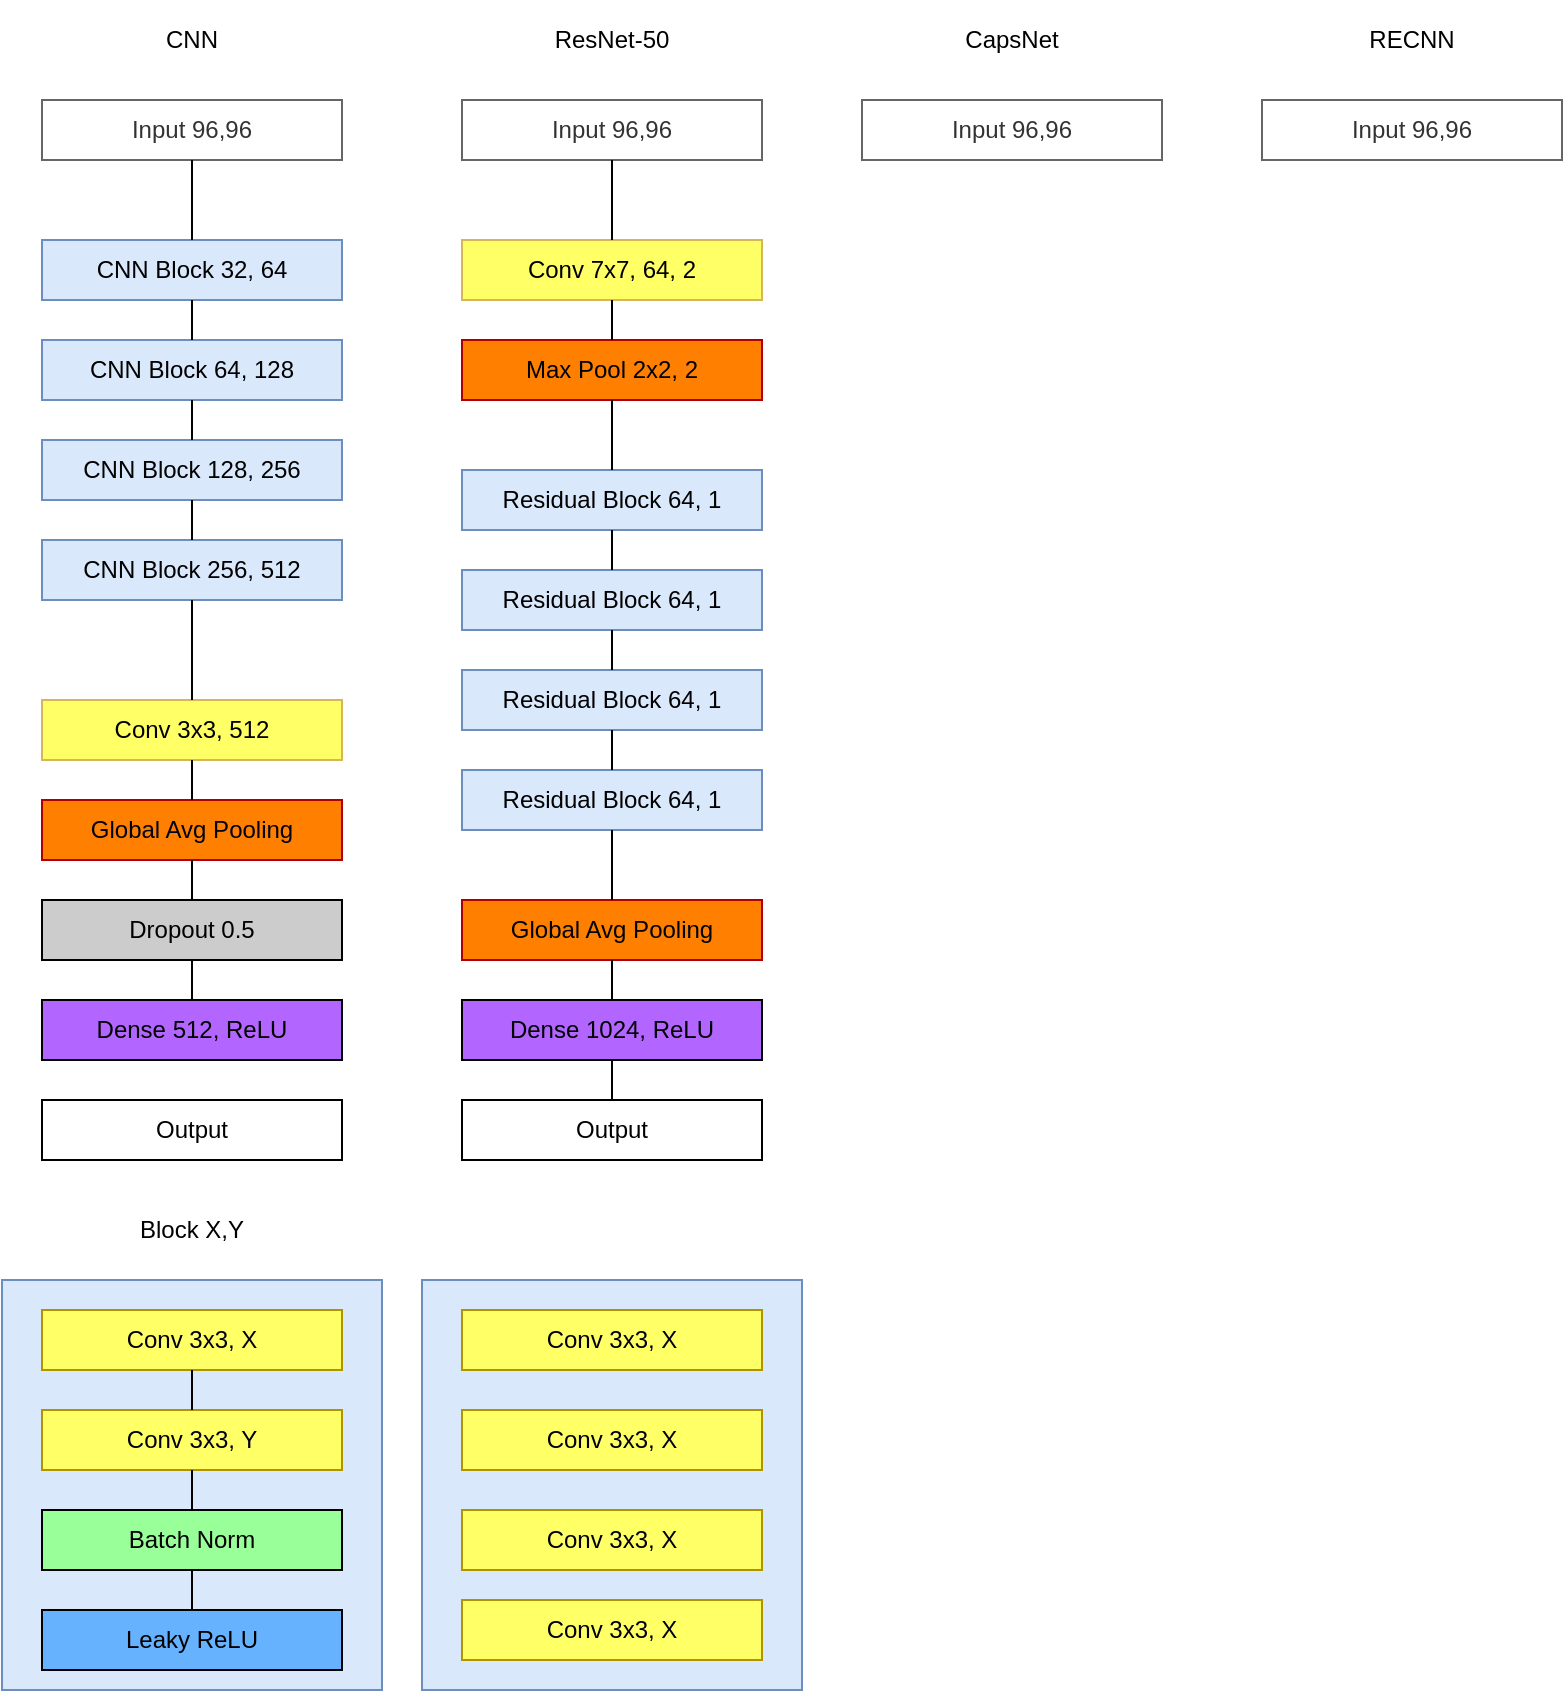 <mxfile version="10.6.9" type="github"><diagram id="hCHUxjAbMQkVVXDbxsOL" name="Page-1"><mxGraphModel dx="1327" dy="778" grid="1" gridSize="10" guides="1" tooltips="1" connect="1" arrows="1" fold="1" page="1" pageScale="1" pageWidth="850" pageHeight="1100" math="0" shadow="0"><root><mxCell id="0"/><mxCell id="1" parent="0"/><mxCell id="RbNNg4C07230pU2p2bVH-59" value="" style="rounded=0;whiteSpace=wrap;html=1;fillColor=#dae8fc;strokeColor=#6c8ebf;" parent="1" vertex="1"><mxGeometry x="10" y="680" width="190" height="205" as="geometry"/></mxCell><mxCell id="RbNNg4C07230pU2p2bVH-1" value="Input 96,96" style="text;html=1;strokeColor=#666666;fillColor=#FFFFFF;align=center;verticalAlign=middle;whiteSpace=wrap;rounded=0;fontColor=#333333;" parent="1" vertex="1"><mxGeometry x="30" y="90" width="150" height="30" as="geometry"/></mxCell><mxCell id="RbNNg4C07230pU2p2bVH-3" value="Input 96,96" style="text;html=1;strokeColor=#666666;fillColor=#FFFFFF;align=center;verticalAlign=middle;whiteSpace=wrap;rounded=0;fontColor=#333333;" parent="1" vertex="1"><mxGeometry x="240" y="90" width="150" height="30" as="geometry"/></mxCell><mxCell id="RbNNg4C07230pU2p2bVH-4" value="Input 96,96" style="text;html=1;strokeColor=#666666;fillColor=#FFFFFF;align=center;verticalAlign=middle;whiteSpace=wrap;rounded=0;fontColor=#333333;" parent="1" vertex="1"><mxGeometry x="440" y="90" width="150" height="30" as="geometry"/></mxCell><mxCell id="RbNNg4C07230pU2p2bVH-5" value="CNN" style="text;html=1;strokeColor=none;fillColor=none;align=center;verticalAlign=middle;whiteSpace=wrap;rounded=0;" parent="1" vertex="1"><mxGeometry x="30" y="40" width="150" height="40" as="geometry"/></mxCell><mxCell id="RbNNg4C07230pU2p2bVH-9" value="ResNet-50" style="text;html=1;strokeColor=none;fillColor=none;align=center;verticalAlign=middle;whiteSpace=wrap;rounded=0;" parent="1" vertex="1"><mxGeometry x="240" y="40" width="150" height="40" as="geometry"/></mxCell><mxCell id="RbNNg4C07230pU2p2bVH-10" value="CapsNet" style="text;html=1;strokeColor=none;fillColor=none;align=center;verticalAlign=middle;whiteSpace=wrap;rounded=0;" parent="1" vertex="1"><mxGeometry x="440" y="40" width="150" height="40" as="geometry"/></mxCell><mxCell id="RbNNg4C07230pU2p2bVH-11" value="Input 96,96" style="text;html=1;strokeColor=#666666;fillColor=#FFFFFF;align=center;verticalAlign=middle;whiteSpace=wrap;rounded=0;fontColor=#333333;" parent="1" vertex="1"><mxGeometry x="640" y="90" width="150" height="30" as="geometry"/></mxCell><mxCell id="RbNNg4C07230pU2p2bVH-12" value="RECNN" style="text;html=1;strokeColor=none;fillColor=none;align=center;verticalAlign=middle;whiteSpace=wrap;rounded=0;" parent="1" vertex="1"><mxGeometry x="640" y="40" width="150" height="40" as="geometry"/></mxCell><mxCell id="RbNNg4C07230pU2p2bVH-14" value="&lt;font color=&quot;#00000F&quot;&gt;Conv 3x3, X&lt;/font&gt;" style="rounded=0;whiteSpace=wrap;html=1;fillColor=#FFFF66;strokeColor=#B09500;fontColor=#ffffff;" parent="1" vertex="1"><mxGeometry x="30" y="695" width="150" height="30" as="geometry"/></mxCell><mxCell id="RbNNg4C07230pU2p2bVH-20" value="&lt;font color=&quot;#00000F&quot;&gt;Conv 3x3, Y&lt;/font&gt;" style="rounded=0;whiteSpace=wrap;html=1;fillColor=#FFFF66;strokeColor=#B09500;fontColor=#ffffff;" parent="1" vertex="1"><mxGeometry x="30" y="745" width="150" height="30" as="geometry"/></mxCell><mxCell id="RbNNg4C07230pU2p2bVH-21" value="" style="endArrow=none;html=1;entryX=0.5;entryY=1;entryDx=0;entryDy=0;exitX=0.5;exitY=0;exitDx=0;exitDy=0;" parent="1" source="RbNNg4C07230pU2p2bVH-20" target="RbNNg4C07230pU2p2bVH-14" edge="1"><mxGeometry width="50" height="50" relative="1" as="geometry"><mxPoint x="115" y="705" as="sourcePoint"/><mxPoint x="115" y="675" as="targetPoint"/></mxGeometry></mxCell><mxCell id="RbNNg4C07230pU2p2bVH-22" value="Batch Norm" style="rounded=0;whiteSpace=wrap;html=1;fillColor=#99FF99;" parent="1" vertex="1"><mxGeometry x="30" y="795" width="150" height="30" as="geometry"/></mxCell><mxCell id="RbNNg4C07230pU2p2bVH-24" value="" style="endArrow=none;html=1;entryX=0.5;entryY=1;entryDx=0;entryDy=0;exitX=0.5;exitY=0;exitDx=0;exitDy=0;" parent="1" target="RbNNg4C07230pU2p2bVH-22" edge="1"><mxGeometry width="50" height="50" relative="1" as="geometry"><mxPoint x="105" y="845" as="sourcePoint"/><mxPoint x="115" y="775" as="targetPoint"/></mxGeometry></mxCell><mxCell id="RbNNg4C07230pU2p2bVH-25" value="" style="endArrow=none;html=1;entryX=0.5;entryY=1;entryDx=0;entryDy=0;" parent="1" target="RbNNg4C07230pU2p2bVH-20" edge="1"><mxGeometry width="50" height="50" relative="1" as="geometry"><mxPoint x="105" y="795" as="sourcePoint"/><mxPoint x="115" y="835" as="targetPoint"/></mxGeometry></mxCell><mxCell id="RbNNg4C07230pU2p2bVH-47" value="CNN Block 32, 64" style="rounded=0;whiteSpace=wrap;html=1;fillColor=#dae8fc;strokeColor=#6c8ebf;" parent="1" vertex="1"><mxGeometry x="30" y="160" width="150" height="30" as="geometry"/></mxCell><mxCell id="RbNNg4C07230pU2p2bVH-48" value="CNN Block 64, 128" style="rounded=0;whiteSpace=wrap;html=1;fillColor=#dae8fc;strokeColor=#6c8ebf;" parent="1" vertex="1"><mxGeometry x="30" y="210" width="150" height="30" as="geometry"/></mxCell><mxCell id="RbNNg4C07230pU2p2bVH-49" value="CNN Block 128, 256" style="rounded=0;whiteSpace=wrap;html=1;fillColor=#dae8fc;strokeColor=#6c8ebf;" parent="1" vertex="1"><mxGeometry x="30" y="260" width="150" height="30" as="geometry"/></mxCell><mxCell id="RbNNg4C07230pU2p2bVH-51" value="Conv 3x3, 512" style="rounded=0;whiteSpace=wrap;html=1;fillColor=#FFFF66;strokeColor=#D6B656;" parent="1" vertex="1"><mxGeometry x="30" y="390" width="150" height="30" as="geometry"/></mxCell><mxCell id="RbNNg4C07230pU2p2bVH-52" value="&lt;font color=&quot;#00000F&quot;&gt;Global Avg Pooling&lt;/font&gt;" style="rounded=0;whiteSpace=wrap;html=1;fillColor=#FF8000;strokeColor=#B20000;fontColor=#ffffff;" parent="1" vertex="1"><mxGeometry x="30" y="440" width="150" height="30" as="geometry"/></mxCell><mxCell id="RbNNg4C07230pU2p2bVH-53" value="" style="endArrow=none;html=1;entryX=0.5;entryY=1;entryDx=0;entryDy=0;exitX=0.5;exitY=0;exitDx=0;exitDy=0;" parent="1" source="RbNNg4C07230pU2p2bVH-52" target="RbNNg4C07230pU2p2bVH-51" edge="1"><mxGeometry width="50" height="50" relative="1" as="geometry"><mxPoint x="115" y="400" as="sourcePoint"/><mxPoint x="115" y="370" as="targetPoint"/></mxGeometry></mxCell><mxCell id="RbNNg4C07230pU2p2bVH-54" value="Dropout 0.5" style="rounded=0;whiteSpace=wrap;html=1;fillColor=#CCCCCC;" parent="1" vertex="1"><mxGeometry x="30" y="490" width="150" height="30" as="geometry"/></mxCell><mxCell id="RbNNg4C07230pU2p2bVH-55" value="Dense 512, ReLU" style="rounded=0;whiteSpace=wrap;html=1;fillColor=#B266FF;gradientColor=none;" parent="1" vertex="1"><mxGeometry x="30" y="540" width="150" height="30" as="geometry"/></mxCell><mxCell id="RbNNg4C07230pU2p2bVH-56" value="" style="endArrow=none;html=1;entryX=0.5;entryY=1;entryDx=0;entryDy=0;exitX=0.5;exitY=0;exitDx=0;exitDy=0;" parent="1" source="RbNNg4C07230pU2p2bVH-55" target="RbNNg4C07230pU2p2bVH-54" edge="1"><mxGeometry width="50" height="50" relative="1" as="geometry"><mxPoint x="115" y="500" as="sourcePoint"/><mxPoint x="115" y="470" as="targetPoint"/></mxGeometry></mxCell><mxCell id="RbNNg4C07230pU2p2bVH-57" value="" style="endArrow=none;html=1;entryX=0.5;entryY=1;entryDx=0;entryDy=0;" parent="1" target="RbNNg4C07230pU2p2bVH-52" edge="1"><mxGeometry width="50" height="50" relative="1" as="geometry"><mxPoint x="105" y="490" as="sourcePoint"/><mxPoint x="115" y="530" as="targetPoint"/></mxGeometry></mxCell><mxCell id="RbNNg4C07230pU2p2bVH-58" value="Output" style="rounded=0;whiteSpace=wrap;html=1;fillColor=#FFFFFF;" parent="1" vertex="1"><mxGeometry x="30" y="590" width="150" height="30" as="geometry"/></mxCell><mxCell id="RbNNg4C07230pU2p2bVH-60" value="Block X,Y" style="text;html=1;strokeColor=none;fillColor=none;align=center;verticalAlign=middle;whiteSpace=wrap;rounded=0;" parent="1" vertex="1"><mxGeometry x="10" y="645" width="190" height="20" as="geometry"/></mxCell><mxCell id="RbNNg4C07230pU2p2bVH-61" value="" style="endArrow=none;html=1;entryX=0.5;entryY=1;entryDx=0;entryDy=0;exitX=0.5;exitY=0;exitDx=0;exitDy=0;" parent="1" source="RbNNg4C07230pU2p2bVH-47" target="RbNNg4C07230pU2p2bVH-1" edge="1"><mxGeometry width="50" height="50" relative="1" as="geometry"><mxPoint x="77" y="170" as="sourcePoint"/><mxPoint x="127" y="120" as="targetPoint"/></mxGeometry></mxCell><mxCell id="RbNNg4C07230pU2p2bVH-62" value="" style="endArrow=none;html=1;entryX=0.5;entryY=1;entryDx=0;entryDy=0;exitX=0.5;exitY=0;exitDx=0;exitDy=0;fillColor=#dae8fc;strokeColor=#000000;" parent="1" source="RbNNg4C07230pU2p2bVH-48" target="RbNNg4C07230pU2p2bVH-47" edge="1"><mxGeometry width="50" height="50" relative="1" as="geometry"><mxPoint x="105" y="210" as="sourcePoint"/><mxPoint x="115" y="130" as="targetPoint"/></mxGeometry></mxCell><mxCell id="RbNNg4C07230pU2p2bVH-63" value="" style="endArrow=none;html=1;entryX=0.5;entryY=1;entryDx=0;entryDy=0;exitX=0.5;exitY=0;exitDx=0;exitDy=0;fillColor=#dae8fc;strokeColor=#000000;" parent="1" source="RbNNg4C07230pU2p2bVH-49" target="RbNNg4C07230pU2p2bVH-48" edge="1"><mxGeometry width="50" height="50" relative="1" as="geometry"><mxPoint x="128" y="180" as="sourcePoint"/><mxPoint x="128" y="140" as="targetPoint"/></mxGeometry></mxCell><mxCell id="RbNNg4C07230pU2p2bVH-64" value="CNN Block 256, 512" style="rounded=0;whiteSpace=wrap;html=1;fillColor=#dae8fc;strokeColor=#6c8ebf;" parent="1" vertex="1"><mxGeometry x="30" y="310" width="150" height="30" as="geometry"/></mxCell><mxCell id="RbNNg4C07230pU2p2bVH-67" value="" style="endArrow=none;html=1;entryX=0.5;entryY=1;entryDx=0;entryDy=0;exitX=0.5;exitY=0;exitDx=0;exitDy=0;fillColor=#dae8fc;strokeColor=#000000;" parent="1" source="RbNNg4C07230pU2p2bVH-64" target="RbNNg4C07230pU2p2bVH-49" edge="1"><mxGeometry width="50" height="50" relative="1" as="geometry"><mxPoint x="115" y="270" as="sourcePoint"/><mxPoint x="115" y="250" as="targetPoint"/></mxGeometry></mxCell><mxCell id="RbNNg4C07230pU2p2bVH-68" value="" style="endArrow=none;html=1;entryX=0.5;entryY=1;entryDx=0;entryDy=0;exitX=0.5;exitY=0;exitDx=0;exitDy=0;" parent="1" source="RbNNg4C07230pU2p2bVH-51" target="RbNNg4C07230pU2p2bVH-64" edge="1"><mxGeometry width="50" height="50" relative="1" as="geometry"><mxPoint x="10" y="1110" as="sourcePoint"/><mxPoint x="60" y="1060" as="targetPoint"/></mxGeometry></mxCell><mxCell id="RbNNg4C07230pU2p2bVH-69" value="Leaky ReLU" style="rounded=0;whiteSpace=wrap;html=1;fillColor=#66B2FF;" parent="1" vertex="1"><mxGeometry x="30" y="845" width="150" height="30" as="geometry"/></mxCell><mxCell id="RbNNg4C07230pU2p2bVH-70" value="&lt;div&gt;Conv 7x7, 64, 2&lt;/div&gt;" style="rounded=0;whiteSpace=wrap;html=1;fillColor=#FFFF66;gradientColor=none;strokeColor=#D6B656;" parent="1" vertex="1"><mxGeometry x="240" y="160" width="150" height="30" as="geometry"/></mxCell><mxCell id="RbNNg4C07230pU2p2bVH-71" value="Max Pool 2x2, 2" style="rounded=0;whiteSpace=wrap;html=1;fillColor=#FF8000;gradientColor=none;strokeColor=#B20000;" parent="1" vertex="1"><mxGeometry x="240" y="210" width="150" height="30" as="geometry"/></mxCell><mxCell id="RbNNg4C07230pU2p2bVH-72" value="Residual Block 64, 1" style="rounded=0;whiteSpace=wrap;html=1;fillColor=#dae8fc;strokeColor=#6c8ebf;" parent="1" vertex="1"><mxGeometry x="240" y="275" width="150" height="30" as="geometry"/></mxCell><mxCell id="RbNNg4C07230pU2p2bVH-73" value="Residual Block 64, 1" style="rounded=0;whiteSpace=wrap;html=1;fillColor=#dae8fc;strokeColor=#6c8ebf;" parent="1" vertex="1"><mxGeometry x="240" y="325" width="150" height="30" as="geometry"/></mxCell><mxCell id="RbNNg4C07230pU2p2bVH-74" value="Residual Block 64, 1" style="rounded=0;whiteSpace=wrap;html=1;fillColor=#dae8fc;strokeColor=#6c8ebf;" parent="1" vertex="1"><mxGeometry x="240" y="375" width="150" height="30" as="geometry"/></mxCell><mxCell id="RbNNg4C07230pU2p2bVH-75" value="Residual Block 64, 1" style="rounded=0;whiteSpace=wrap;html=1;fillColor=#dae8fc;strokeColor=#6c8ebf;" parent="1" vertex="1"><mxGeometry x="240" y="425" width="150" height="30" as="geometry"/></mxCell><mxCell id="RbNNg4C07230pU2p2bVH-76" value="Dense 1024, ReLU" style="rounded=0;whiteSpace=wrap;html=1;fillColor=#B266FF;gradientColor=none;" parent="1" vertex="1"><mxGeometry x="240" y="540" width="150" height="30" as="geometry"/></mxCell><mxCell id="sqETKGolGTYL18rWZLOZ-1" value="Global Avg Pooling" style="rounded=0;whiteSpace=wrap;html=1;fillColor=#FF8000;gradientColor=none;strokeColor=#B20000;" parent="1" vertex="1"><mxGeometry x="240" y="490" width="150" height="30" as="geometry"/></mxCell><mxCell id="sqETKGolGTYL18rWZLOZ-4" value="Output" style="rounded=0;whiteSpace=wrap;html=1;fillColor=#FFFFFF;" parent="1" vertex="1"><mxGeometry x="240" y="590" width="150" height="30" as="geometry"/></mxCell><mxCell id="sqETKGolGTYL18rWZLOZ-5" value="" style="rounded=0;whiteSpace=wrap;html=1;fillColor=#dae8fc;strokeColor=#6c8ebf;" parent="1" vertex="1"><mxGeometry x="220" y="680" width="190" height="205" as="geometry"/></mxCell><mxCell id="sqETKGolGTYL18rWZLOZ-6" value="" style="endArrow=none;html=1;exitX=0.5;exitY=0;exitDx=0;exitDy=0;entryX=0.5;entryY=1;entryDx=0;entryDy=0;" parent="1" source="RbNNg4C07230pU2p2bVH-70" target="RbNNg4C07230pU2p2bVH-3" edge="1"><mxGeometry width="50" height="50" relative="1" as="geometry"><mxPoint x="410" y="170" as="sourcePoint"/><mxPoint x="460" y="120" as="targetPoint"/></mxGeometry></mxCell><mxCell id="sqETKGolGTYL18rWZLOZ-7" value="" style="endArrow=none;html=1;exitX=0.5;exitY=0;exitDx=0;exitDy=0;entryX=0.5;entryY=1;entryDx=0;entryDy=0;" parent="1" source="RbNNg4C07230pU2p2bVH-71" target="RbNNg4C07230pU2p2bVH-70" edge="1"><mxGeometry width="50" height="50" relative="1" as="geometry"><mxPoint x="325" y="170" as="sourcePoint"/><mxPoint x="325" y="130" as="targetPoint"/></mxGeometry></mxCell><mxCell id="sqETKGolGTYL18rWZLOZ-8" value="" style="endArrow=none;html=1;entryX=0.5;entryY=1;entryDx=0;entryDy=0;exitX=0.5;exitY=0;exitDx=0;exitDy=0;" parent="1" source="RbNNg4C07230pU2p2bVH-72" target="RbNNg4C07230pU2p2bVH-71" edge="1"><mxGeometry width="50" height="50" relative="1" as="geometry"><mxPoint x="315" y="270" as="sourcePoint"/><mxPoint x="325" y="130" as="targetPoint"/></mxGeometry></mxCell><mxCell id="sqETKGolGTYL18rWZLOZ-11" value="" style="endArrow=none;html=1;entryX=0.5;entryY=0;entryDx=0;entryDy=0;exitX=0.5;exitY=1;exitDx=0;exitDy=0;fillColor=#dae8fc;strokeColor=#000000;" parent="1" source="RbNNg4C07230pU2p2bVH-72" target="RbNNg4C07230pU2p2bVH-73" edge="1"><mxGeometry width="50" height="50" relative="1" as="geometry"><mxPoint x="325" y="285" as="sourcePoint"/><mxPoint x="325" y="250" as="targetPoint"/></mxGeometry></mxCell><mxCell id="sqETKGolGTYL18rWZLOZ-12" value="" style="endArrow=none;html=1;entryX=0.5;entryY=1;entryDx=0;entryDy=0;exitX=0.5;exitY=0;exitDx=0;exitDy=0;fillColor=#dae8fc;strokeColor=#000000;" parent="1" source="RbNNg4C07230pU2p2bVH-74" target="RbNNg4C07230pU2p2bVH-73" edge="1"><mxGeometry width="50" height="50" relative="1" as="geometry"><mxPoint x="325" y="315" as="sourcePoint"/><mxPoint x="325" y="335" as="targetPoint"/></mxGeometry></mxCell><mxCell id="sqETKGolGTYL18rWZLOZ-13" value="" style="endArrow=none;html=1;entryX=0.5;entryY=0;entryDx=0;entryDy=0;exitX=0.5;exitY=1;exitDx=0;exitDy=0;fillColor=#dae8fc;strokeColor=#000000;" parent="1" source="RbNNg4C07230pU2p2bVH-74" target="RbNNg4C07230pU2p2bVH-75" edge="1"><mxGeometry width="50" height="50" relative="1" as="geometry"><mxPoint x="409.5" y="375" as="sourcePoint"/><mxPoint x="409.5" y="395" as="targetPoint"/></mxGeometry></mxCell><mxCell id="sqETKGolGTYL18rWZLOZ-14" value="" style="endArrow=none;html=1;exitX=0.5;exitY=1;exitDx=0;exitDy=0;" parent="1" source="RbNNg4C07230pU2p2bVH-75" target="sqETKGolGTYL18rWZLOZ-1" edge="1"><mxGeometry width="50" height="50" relative="1" as="geometry"><mxPoint x="325" y="415" as="sourcePoint"/><mxPoint x="325" y="435" as="targetPoint"/></mxGeometry></mxCell><mxCell id="sqETKGolGTYL18rWZLOZ-15" value="" style="endArrow=none;html=1;entryX=0.5;entryY=1;entryDx=0;entryDy=0;exitX=0.5;exitY=0;exitDx=0;exitDy=0;" parent="1" source="RbNNg4C07230pU2p2bVH-76" target="sqETKGolGTYL18rWZLOZ-1" edge="1"><mxGeometry width="50" height="50" relative="1" as="geometry"><mxPoint x="335" y="425" as="sourcePoint"/><mxPoint x="335" y="445" as="targetPoint"/></mxGeometry></mxCell><mxCell id="sqETKGolGTYL18rWZLOZ-16" value="" style="endArrow=none;html=1;entryX=0.5;entryY=0;entryDx=0;entryDy=0;exitX=0.5;exitY=1;exitDx=0;exitDy=0;" parent="1" source="RbNNg4C07230pU2p2bVH-76" target="sqETKGolGTYL18rWZLOZ-4" edge="1"><mxGeometry width="50" height="50" relative="1" as="geometry"><mxPoint x="345" y="435" as="sourcePoint"/><mxPoint x="345" y="455" as="targetPoint"/></mxGeometry></mxCell><mxCell id="cXn4JX5xFKB3bkOLnWB9-1" value="&lt;font color=&quot;#00000F&quot;&gt;Conv 3x3, X&lt;/font&gt;" style="rounded=0;whiteSpace=wrap;html=1;fillColor=#FFFF66;strokeColor=#B09500;fontColor=#ffffff;" vertex="1" parent="1"><mxGeometry x="240" y="695" width="150" height="30" as="geometry"/></mxCell><mxCell id="cXn4JX5xFKB3bkOLnWB9-2" value="&lt;font color=&quot;#00000F&quot;&gt;Conv 3x3, X&lt;/font&gt;" style="rounded=0;whiteSpace=wrap;html=1;fillColor=#FFFF66;strokeColor=#B09500;fontColor=#ffffff;" vertex="1" parent="1"><mxGeometry x="240" y="745" width="150" height="30" as="geometry"/></mxCell><mxCell id="cXn4JX5xFKB3bkOLnWB9-4" value="&lt;font color=&quot;#00000F&quot;&gt;Conv 3x3, X&lt;/font&gt;" style="rounded=0;whiteSpace=wrap;html=1;fillColor=#FFFF66;strokeColor=#B09500;fontColor=#ffffff;" vertex="1" parent="1"><mxGeometry x="240" y="795" width="150" height="30" as="geometry"/></mxCell><mxCell id="cXn4JX5xFKB3bkOLnWB9-5" value="&lt;font color=&quot;#00000F&quot;&gt;Conv 3x3, X&lt;/font&gt;" style="rounded=0;whiteSpace=wrap;html=1;fillColor=#FFFF66;strokeColor=#B09500;fontColor=#ffffff;" vertex="1" parent="1"><mxGeometry x="240" y="840" width="150" height="30" as="geometry"/></mxCell></root></mxGraphModel></diagram></mxfile>